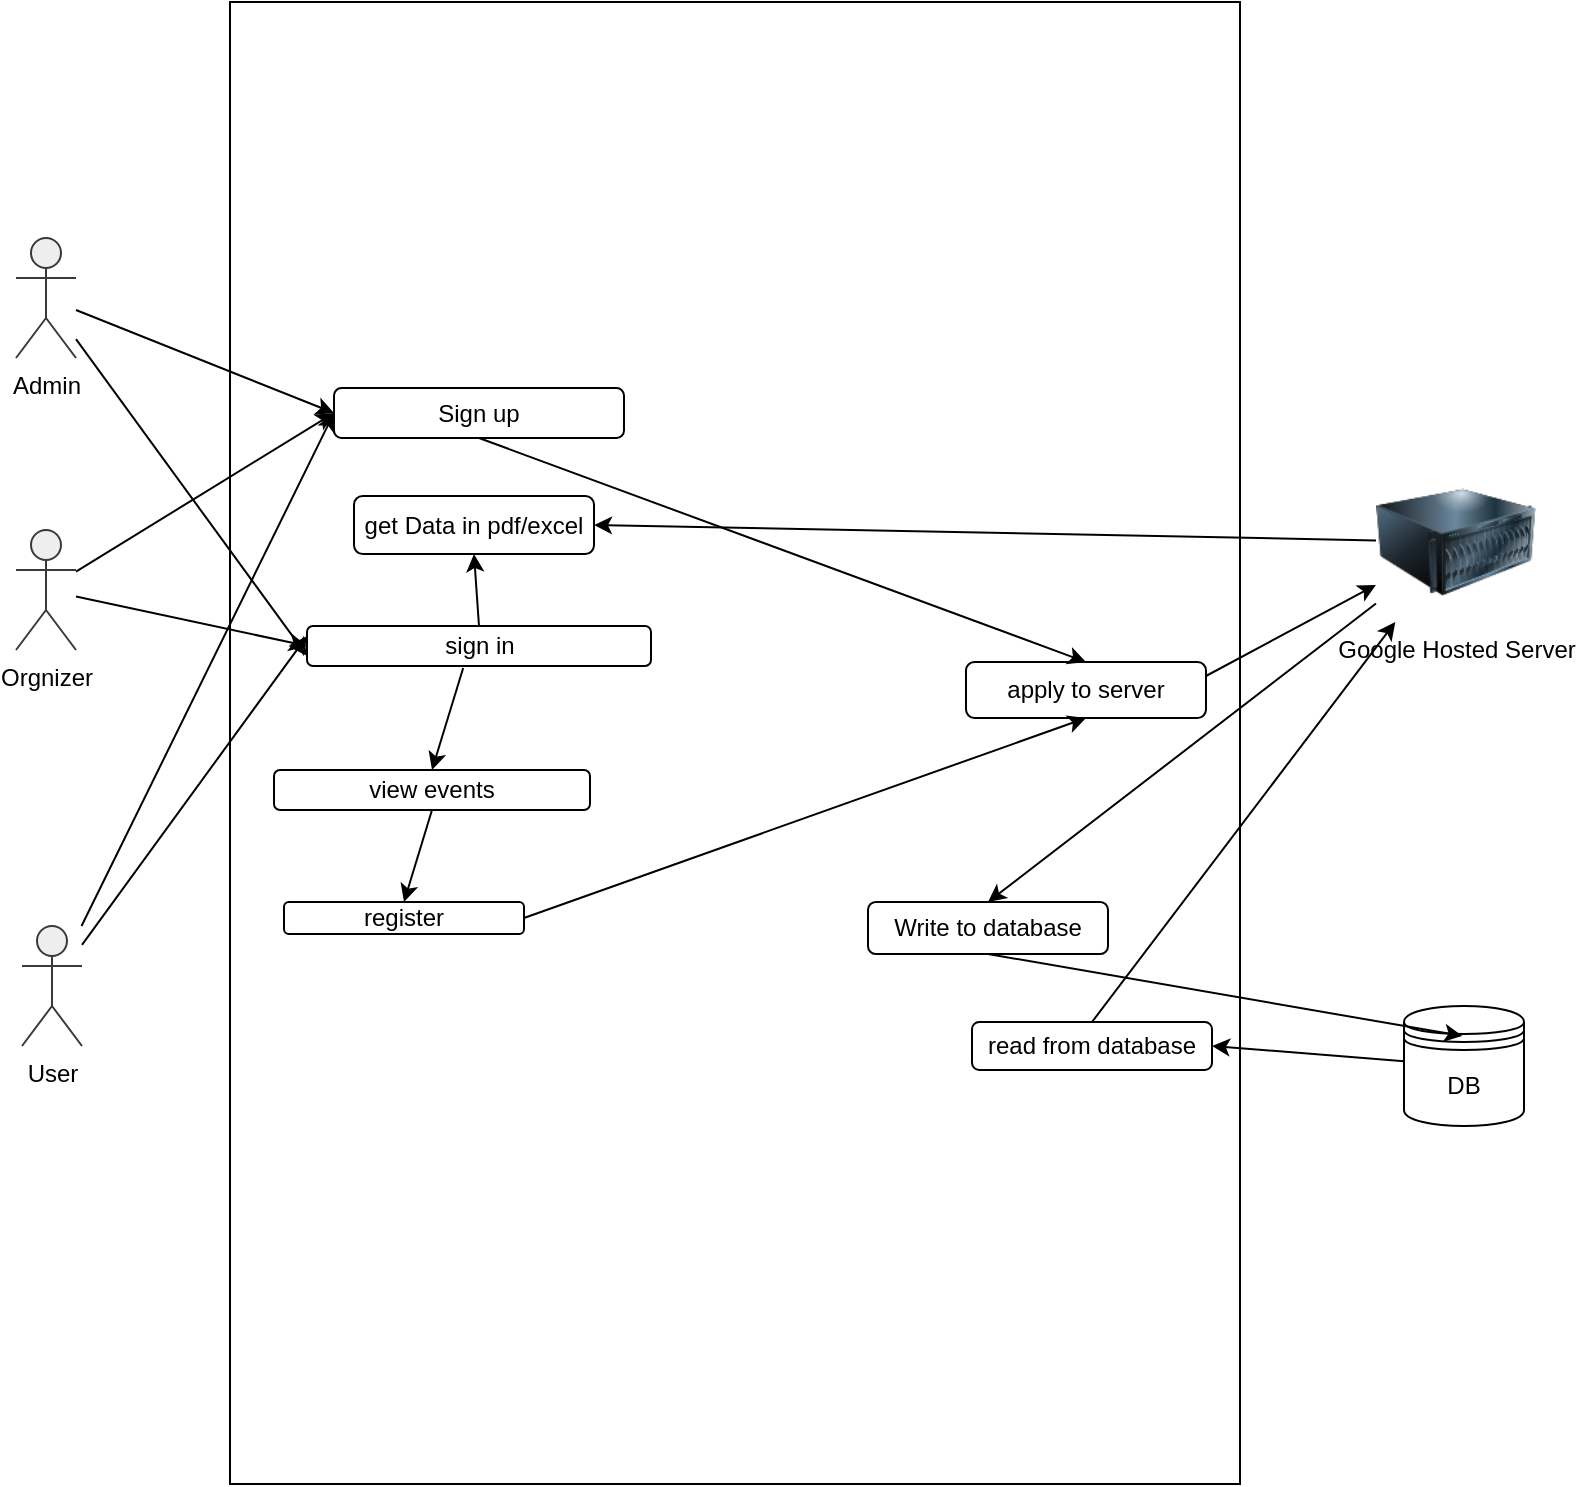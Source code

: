 <mxfile>
    <diagram id="EDbw_LtHRoDPjbom1Aej" name="Page-1">
        <mxGraphModel dx="1113" dy="702" grid="0" gridSize="10" guides="1" tooltips="1" connect="1" arrows="1" fold="1" page="1" pageScale="1" pageWidth="850" pageHeight="1100" background="#FFFFFF" math="0" shadow="0">
            <root>
                <mxCell id="0"/>
                <mxCell id="1" parent="0"/>
                <mxCell id="2" value="Admin" style="shape=umlActor;verticalLabelPosition=bottom;verticalAlign=top;html=1;fillColor=#eeeeee;strokeColor=#36393d;" vertex="1" parent="1">
                    <mxGeometry x="52" y="170" width="30" height="60" as="geometry"/>
                </mxCell>
                <mxCell id="3" value="Orgnizer" style="shape=umlActor;verticalLabelPosition=bottom;verticalAlign=top;html=1;fillColor=#eeeeee;strokeColor=#36393d;" vertex="1" parent="1">
                    <mxGeometry x="52" y="316" width="30" height="60" as="geometry"/>
                </mxCell>
                <mxCell id="5" value="User" style="shape=umlActor;verticalLabelPosition=bottom;verticalAlign=top;html=1;fillColor=#eeeeee;strokeColor=#36393d;" vertex="1" parent="1">
                    <mxGeometry x="55" y="514" width="30" height="60" as="geometry"/>
                </mxCell>
                <mxCell id="12" value="DB" style="shape=datastore;whiteSpace=wrap;html=1;" vertex="1" parent="1">
                    <mxGeometry x="746" y="554" width="60" height="60" as="geometry"/>
                </mxCell>
                <mxCell id="13" value="" style="rounded=1;whiteSpace=wrap;html=1;arcSize=0;strokeColor=default;fillColor=#FFFFFF;" vertex="1" parent="1">
                    <mxGeometry x="159" y="52" width="505" height="741" as="geometry"/>
                </mxCell>
                <mxCell id="15" value="Google Hosted Server" style="image;html=1;image=img/lib/clip_art/computers/Server_128x128.png;" vertex="1" parent="1">
                    <mxGeometry x="732" y="282" width="80" height="80" as="geometry"/>
                </mxCell>
                <mxCell id="16" value="Sign up" style="rounded=1;whiteSpace=wrap;html=1;" vertex="1" parent="1">
                    <mxGeometry x="211" y="245" width="145" height="25" as="geometry"/>
                </mxCell>
                <mxCell id="17" value="" style="endArrow=classic;html=1;entryX=0;entryY=0.5;entryDx=0;entryDy=0;" edge="1" parent="1" source="2" target="16">
                    <mxGeometry width="50" height="50" relative="1" as="geometry">
                        <mxPoint x="560" y="478" as="sourcePoint"/>
                        <mxPoint x="610" y="428" as="targetPoint"/>
                    </mxGeometry>
                </mxCell>
                <mxCell id="18" value="" style="endArrow=classic;html=1;entryX=0;entryY=0.5;entryDx=0;entryDy=0;" edge="1" parent="1" source="3" target="16">
                    <mxGeometry width="50" height="50" relative="1" as="geometry">
                        <mxPoint x="560" y="478" as="sourcePoint"/>
                        <mxPoint x="610" y="428" as="targetPoint"/>
                    </mxGeometry>
                </mxCell>
                <mxCell id="19" value="" style="endArrow=classic;html=1;entryX=0;entryY=0.5;entryDx=0;entryDy=0;" edge="1" parent="1" source="5" target="16">
                    <mxGeometry width="50" height="50" relative="1" as="geometry">
                        <mxPoint x="560" y="478" as="sourcePoint"/>
                        <mxPoint x="610" y="428" as="targetPoint"/>
                    </mxGeometry>
                </mxCell>
                <mxCell id="20" value="sign in" style="rounded=1;whiteSpace=wrap;html=1;" vertex="1" parent="1">
                    <mxGeometry x="197.5" y="364" width="172" height="20" as="geometry"/>
                </mxCell>
                <mxCell id="21" value="" style="endArrow=classic;html=1;entryX=0;entryY=0.75;entryDx=0;entryDy=0;" edge="1" parent="1" source="2" target="20">
                    <mxGeometry width="50" height="50" relative="1" as="geometry">
                        <mxPoint x="560" y="378" as="sourcePoint"/>
                        <mxPoint x="610" y="328" as="targetPoint"/>
                    </mxGeometry>
                </mxCell>
                <mxCell id="22" value="" style="endArrow=classic;html=1;entryX=0;entryY=0.5;entryDx=0;entryDy=0;" edge="1" parent="1" source="3" target="20">
                    <mxGeometry width="50" height="50" relative="1" as="geometry">
                        <mxPoint x="560" y="478" as="sourcePoint"/>
                        <mxPoint x="610" y="428" as="targetPoint"/>
                    </mxGeometry>
                </mxCell>
                <mxCell id="23" value="" style="endArrow=classic;html=1;entryX=0;entryY=0.25;entryDx=0;entryDy=0;" edge="1" parent="1" source="5" target="20">
                    <mxGeometry width="50" height="50" relative="1" as="geometry">
                        <mxPoint x="560" y="478" as="sourcePoint"/>
                        <mxPoint x="610" y="428" as="targetPoint"/>
                    </mxGeometry>
                </mxCell>
                <mxCell id="24" value="view events" style="rounded=1;whiteSpace=wrap;html=1;" vertex="1" parent="1">
                    <mxGeometry x="181" y="436" width="158" height="20" as="geometry"/>
                </mxCell>
                <mxCell id="25" value="register" style="rounded=1;whiteSpace=wrap;html=1;" vertex="1" parent="1">
                    <mxGeometry x="186" y="502" width="120" height="16" as="geometry"/>
                </mxCell>
                <mxCell id="27" value="" style="endArrow=classic;html=1;exitX=0.454;exitY=1.05;exitDx=0;exitDy=0;exitPerimeter=0;entryX=0.5;entryY=0;entryDx=0;entryDy=0;" edge="1" parent="1" source="20" target="24">
                    <mxGeometry width="50" height="50" relative="1" as="geometry">
                        <mxPoint x="560" y="378" as="sourcePoint"/>
                        <mxPoint x="610" y="328" as="targetPoint"/>
                    </mxGeometry>
                </mxCell>
                <mxCell id="28" value="" style="endArrow=classic;html=1;exitX=0.5;exitY=1;exitDx=0;exitDy=0;entryX=0.5;entryY=0;entryDx=0;entryDy=0;" edge="1" parent="1" source="24" target="25">
                    <mxGeometry width="50" height="50" relative="1" as="geometry">
                        <mxPoint x="560" y="378" as="sourcePoint"/>
                        <mxPoint x="610" y="328" as="targetPoint"/>
                    </mxGeometry>
                </mxCell>
                <mxCell id="30" value="Write to database" style="rounded=1;whiteSpace=wrap;html=1;" vertex="1" parent="1">
                    <mxGeometry x="478" y="502" width="120" height="26" as="geometry"/>
                </mxCell>
                <mxCell id="32" value="" style="endArrow=classic;html=1;entryX=0.5;entryY=0;entryDx=0;entryDy=0;" edge="1" parent="1" source="15" target="30">
                    <mxGeometry width="50" height="50" relative="1" as="geometry">
                        <mxPoint x="560" y="478" as="sourcePoint"/>
                        <mxPoint x="610" y="428" as="targetPoint"/>
                    </mxGeometry>
                </mxCell>
                <mxCell id="33" value="" style="endArrow=classic;html=1;exitX=0.5;exitY=1;exitDx=0;exitDy=0;entryX=0.486;entryY=0.25;entryDx=0;entryDy=0;entryPerimeter=0;" edge="1" parent="1" source="30" target="12">
                    <mxGeometry width="50" height="50" relative="1" as="geometry">
                        <mxPoint x="560" y="478" as="sourcePoint"/>
                        <mxPoint x="610" y="428" as="targetPoint"/>
                    </mxGeometry>
                </mxCell>
                <mxCell id="36" value="apply to server" style="rounded=1;whiteSpace=wrap;html=1;" vertex="1" parent="1">
                    <mxGeometry x="527" y="382" width="120" height="28" as="geometry"/>
                </mxCell>
                <mxCell id="37" value="" style="endArrow=classic;html=1;exitX=0.5;exitY=1;exitDx=0;exitDy=0;entryX=0.5;entryY=0;entryDx=0;entryDy=0;" edge="1" parent="1" source="16" target="36">
                    <mxGeometry width="50" height="50" relative="1" as="geometry">
                        <mxPoint x="560" y="478" as="sourcePoint"/>
                        <mxPoint x="610" y="428" as="targetPoint"/>
                    </mxGeometry>
                </mxCell>
                <mxCell id="38" value="" style="endArrow=classic;html=1;exitX=1;exitY=0.5;exitDx=0;exitDy=0;entryX=0.5;entryY=1;entryDx=0;entryDy=0;" edge="1" parent="1" source="25" target="36">
                    <mxGeometry width="50" height="50" relative="1" as="geometry">
                        <mxPoint x="560" y="478" as="sourcePoint"/>
                        <mxPoint x="610" y="428" as="targetPoint"/>
                    </mxGeometry>
                </mxCell>
                <mxCell id="39" value="" style="endArrow=classic;html=1;exitX=1;exitY=0.25;exitDx=0;exitDy=0;" edge="1" parent="1" source="36" target="15">
                    <mxGeometry width="50" height="50" relative="1" as="geometry">
                        <mxPoint x="560" y="478" as="sourcePoint"/>
                        <mxPoint x="610" y="428" as="targetPoint"/>
                    </mxGeometry>
                </mxCell>
                <mxCell id="40" value="get Data in pdf/excel" style="rounded=1;whiteSpace=wrap;html=1;" vertex="1" parent="1">
                    <mxGeometry x="221" y="299" width="120" height="29" as="geometry"/>
                </mxCell>
                <mxCell id="43" value="read from database" style="rounded=1;whiteSpace=wrap;html=1;" vertex="1" parent="1">
                    <mxGeometry x="530" y="562" width="120" height="24" as="geometry"/>
                </mxCell>
                <mxCell id="44" value="" style="endArrow=classic;html=1;entryX=1;entryY=0.5;entryDx=0;entryDy=0;" edge="1" parent="1" source="12" target="43">
                    <mxGeometry width="50" height="50" relative="1" as="geometry">
                        <mxPoint x="680" y="478" as="sourcePoint"/>
                        <mxPoint x="730" y="428" as="targetPoint"/>
                    </mxGeometry>
                </mxCell>
                <mxCell id="45" value="" style="endArrow=classic;html=1;exitX=0.5;exitY=0;exitDx=0;exitDy=0;" edge="1" parent="1" source="43" target="15">
                    <mxGeometry width="50" height="50" relative="1" as="geometry">
                        <mxPoint x="680" y="478" as="sourcePoint"/>
                        <mxPoint x="730" y="428" as="targetPoint"/>
                    </mxGeometry>
                </mxCell>
                <mxCell id="46" value="" style="endArrow=classic;html=1;entryX=1;entryY=0.5;entryDx=0;entryDy=0;strokeColor=#000000;" edge="1" parent="1" source="15" target="40">
                    <mxGeometry width="50" height="50" relative="1" as="geometry">
                        <mxPoint x="680" y="478" as="sourcePoint"/>
                        <mxPoint x="730" y="428" as="targetPoint"/>
                    </mxGeometry>
                </mxCell>
                <mxCell id="47" value="" style="endArrow=classic;html=1;exitX=0.5;exitY=0;exitDx=0;exitDy=0;entryX=0.5;entryY=1;entryDx=0;entryDy=0;" edge="1" parent="1" source="20" target="40">
                    <mxGeometry width="50" height="50" relative="1" as="geometry">
                        <mxPoint x="680" y="478" as="sourcePoint"/>
                        <mxPoint x="730" y="428" as="targetPoint"/>
                    </mxGeometry>
                </mxCell>
            </root>
        </mxGraphModel>
    </diagram>
</mxfile>